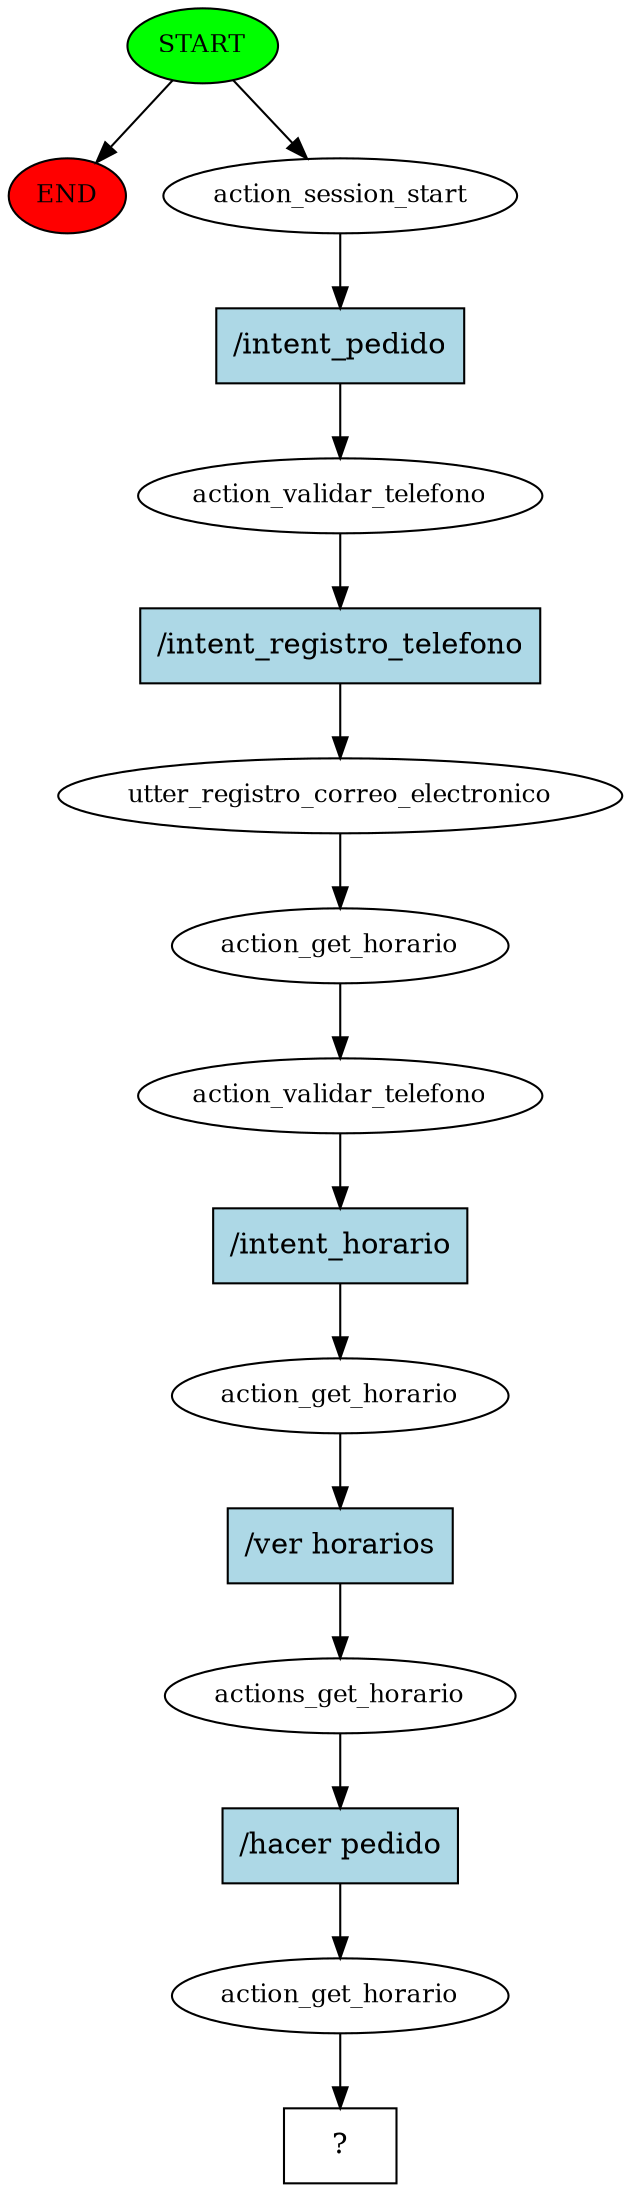 digraph  {
0 [class="start active", fillcolor=green, fontsize=12, label=START, style=filled];
"-1" [class=end, fillcolor=red, fontsize=12, label=END, style=filled];
1 [class=active, fontsize=12, label=action_session_start];
2 [class=active, fontsize=12, label=action_validar_telefono];
3 [class=active, fontsize=12, label=utter_registro_correo_electronico];
4 [class=active, fontsize=12, label=action_get_horario];
5 [class=active, fontsize=12, label=action_validar_telefono];
6 [class=active, fontsize=12, label=action_get_horario];
7 [class=active, fontsize=12, label=actions_get_horario];
8 [class=active, fontsize=12, label=action_get_horario];
9 [class="intent dashed active", label="  ?  ", shape=rect];
10 [class="intent active", fillcolor=lightblue, label="/intent_pedido", shape=rect, style=filled];
11 [class="intent active", fillcolor=lightblue, label="/intent_registro_telefono", shape=rect, style=filled];
12 [class="intent active", fillcolor=lightblue, label="/intent_horario", shape=rect, style=filled];
13 [class="intent active", fillcolor=lightblue, label="/ver horarios", shape=rect, style=filled];
14 [class="intent active", fillcolor=lightblue, label="/hacer pedido", shape=rect, style=filled];
0 -> "-1"  [class="", key=NONE, label=""];
0 -> 1  [class=active, key=NONE, label=""];
1 -> 10  [class=active, key=0];
2 -> 11  [class=active, key=0];
3 -> 4  [class=active, key=NONE, label=""];
4 -> 5  [class=active, key=NONE, label=""];
5 -> 12  [class=active, key=0];
6 -> 13  [class=active, key=0];
7 -> 14  [class=active, key=0];
8 -> 9  [class=active, key=NONE, label=""];
10 -> 2  [class=active, key=0];
11 -> 3  [class=active, key=0];
12 -> 6  [class=active, key=0];
13 -> 7  [class=active, key=0];
14 -> 8  [class=active, key=0];
}
